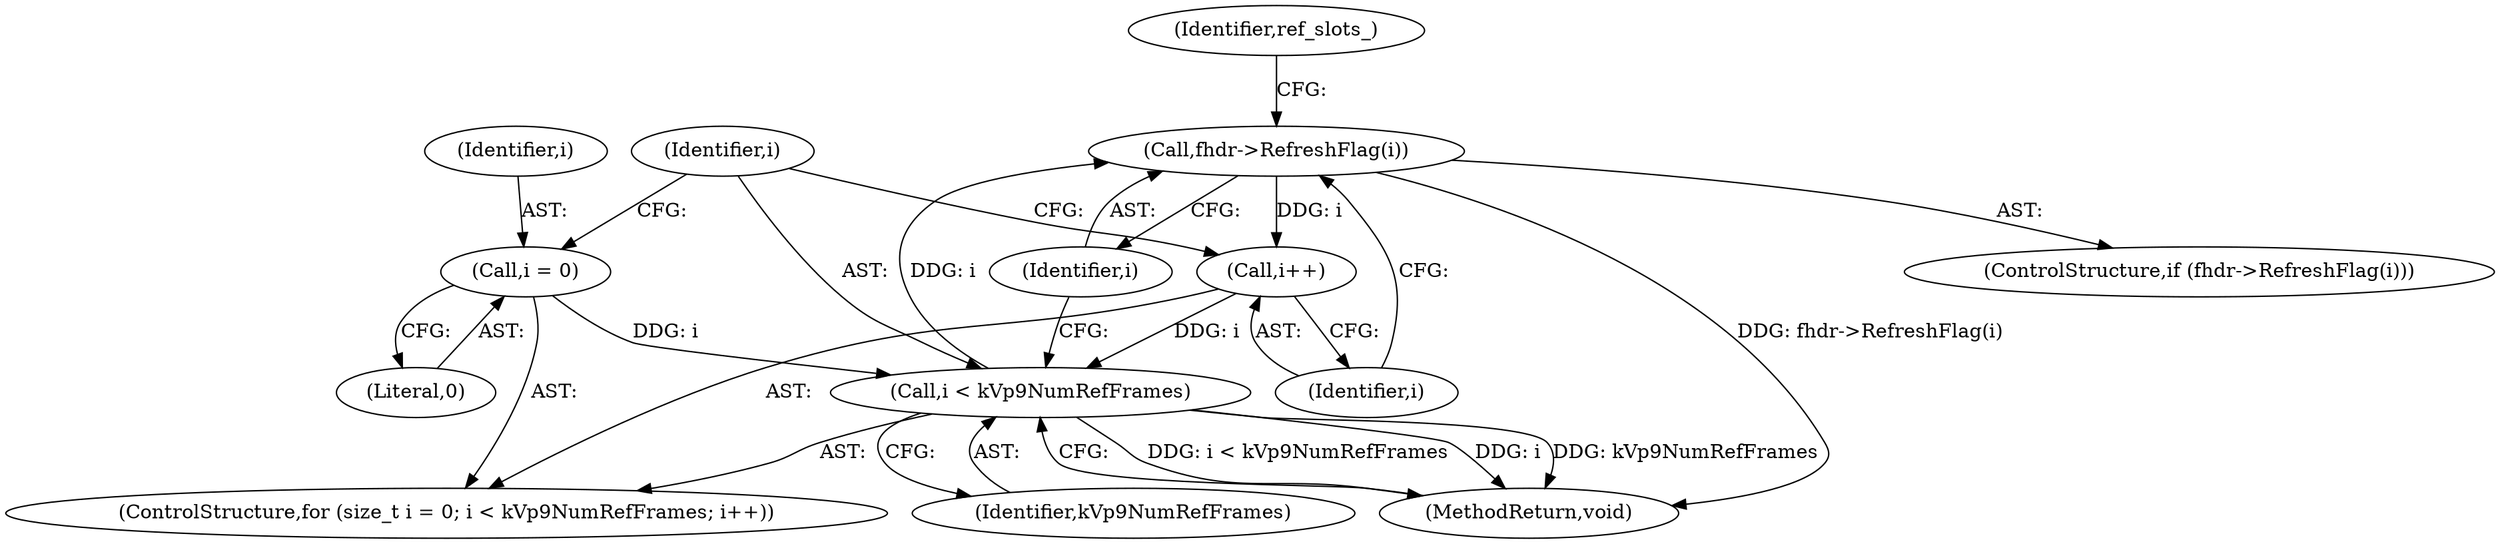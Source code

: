 digraph "1_Chrome_27c68f543e5eba779902447445dfb05ec3f5bf75_27@del" {
"1000115" [label="(Call,fhdr->RefreshFlag(i))"];
"1000108" [label="(Call,i < kVp9NumRefFrames)"];
"1000111" [label="(Call,i++)"];
"1000115" [label="(Call,fhdr->RefreshFlag(i))"];
"1000105" [label="(Call,i = 0)"];
"1000115" [label="(Call,fhdr->RefreshFlag(i))"];
"1000105" [label="(Call,i = 0)"];
"1000136" [label="(MethodReturn,void)"];
"1000111" [label="(Call,i++)"];
"1000107" [label="(Literal,0)"];
"1000114" [label="(ControlStructure,if (fhdr->RefreshFlag(i)))"];
"1000106" [label="(Identifier,i)"];
"1000103" [label="(ControlStructure,for (size_t i = 0; i < kVp9NumRefFrames; i++))"];
"1000108" [label="(Call,i < kVp9NumRefFrames)"];
"1000121" [label="(Identifier,ref_slots_)"];
"1000112" [label="(Identifier,i)"];
"1000110" [label="(Identifier,kVp9NumRefFrames)"];
"1000109" [label="(Identifier,i)"];
"1000116" [label="(Identifier,i)"];
"1000115" -> "1000114"  [label="AST: "];
"1000115" -> "1000116"  [label="CFG: "];
"1000116" -> "1000115"  [label="AST: "];
"1000121" -> "1000115"  [label="CFG: "];
"1000112" -> "1000115"  [label="CFG: "];
"1000115" -> "1000136"  [label="DDG: fhdr->RefreshFlag(i)"];
"1000115" -> "1000111"  [label="DDG: i"];
"1000108" -> "1000115"  [label="DDG: i"];
"1000108" -> "1000103"  [label="AST: "];
"1000108" -> "1000110"  [label="CFG: "];
"1000109" -> "1000108"  [label="AST: "];
"1000110" -> "1000108"  [label="AST: "];
"1000116" -> "1000108"  [label="CFG: "];
"1000136" -> "1000108"  [label="CFG: "];
"1000108" -> "1000136"  [label="DDG: i < kVp9NumRefFrames"];
"1000108" -> "1000136"  [label="DDG: i"];
"1000108" -> "1000136"  [label="DDG: kVp9NumRefFrames"];
"1000111" -> "1000108"  [label="DDG: i"];
"1000105" -> "1000108"  [label="DDG: i"];
"1000111" -> "1000103"  [label="AST: "];
"1000111" -> "1000112"  [label="CFG: "];
"1000112" -> "1000111"  [label="AST: "];
"1000109" -> "1000111"  [label="CFG: "];
"1000105" -> "1000103"  [label="AST: "];
"1000105" -> "1000107"  [label="CFG: "];
"1000106" -> "1000105"  [label="AST: "];
"1000107" -> "1000105"  [label="AST: "];
"1000109" -> "1000105"  [label="CFG: "];
}
